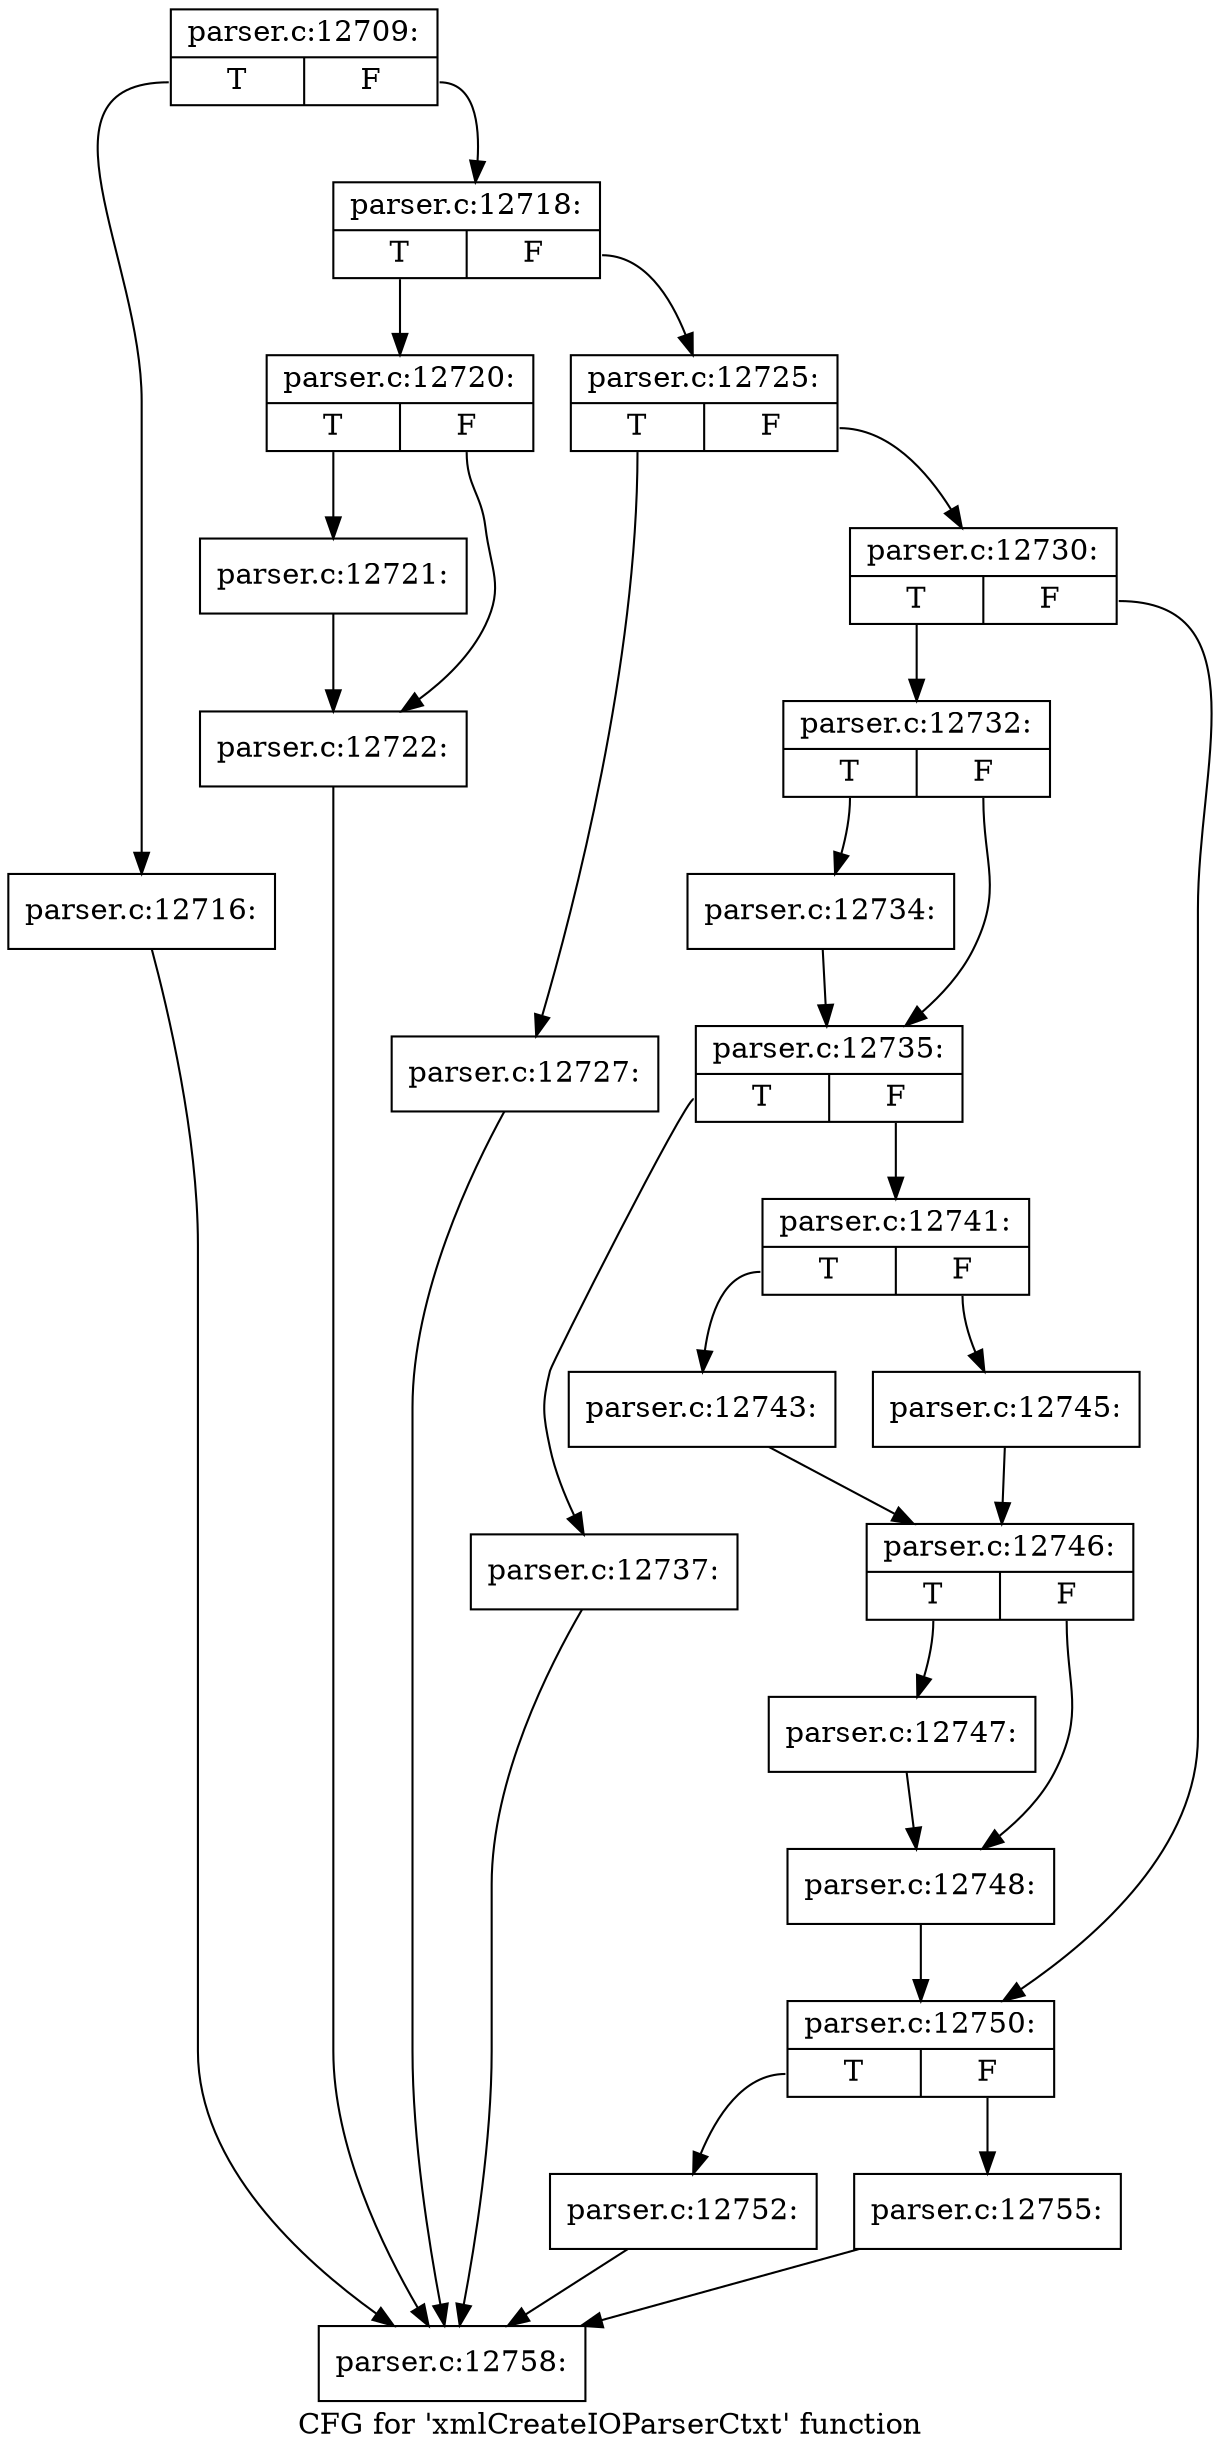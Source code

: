 digraph "CFG for 'xmlCreateIOParserCtxt' function" {
	label="CFG for 'xmlCreateIOParserCtxt' function";

	Node0x5e8d690 [shape=record,label="{parser.c:12709:|{<s0>T|<s1>F}}"];
	Node0x5e8d690:s0 -> Node0x5a5b990;
	Node0x5e8d690:s1 -> Node0x5a5b9e0;
	Node0x5a5b990 [shape=record,label="{parser.c:12716:}"];
	Node0x5a5b990 -> Node0x5e8d640;
	Node0x5a5b9e0 [shape=record,label="{parser.c:12718:|{<s0>T|<s1>F}}"];
	Node0x5a5b9e0:s0 -> Node0x5a5c690;
	Node0x5a5b9e0:s1 -> Node0x5a5c9c0;
	Node0x5a5c690 [shape=record,label="{parser.c:12720:|{<s0>T|<s1>F}}"];
	Node0x5a5c690:s0 -> Node0x5a5c970;
	Node0x5a5c690:s1 -> Node0x5a5cd90;
	Node0x5a5c970 [shape=record,label="{parser.c:12721:}"];
	Node0x5a5c970 -> Node0x5a5cd90;
	Node0x5a5cd90 [shape=record,label="{parser.c:12722:}"];
	Node0x5a5cd90 -> Node0x5e8d640;
	Node0x5a5c9c0 [shape=record,label="{parser.c:12725:|{<s0>T|<s1>F}}"];
	Node0x5a5c9c0:s0 -> Node0x5a5d480;
	Node0x5a5c9c0:s1 -> Node0x5a5d4d0;
	Node0x5a5d480 [shape=record,label="{parser.c:12727:}"];
	Node0x5a5d480 -> Node0x5e8d640;
	Node0x5a5d4d0 [shape=record,label="{parser.c:12730:|{<s0>T|<s1>F}}"];
	Node0x5a5d4d0:s0 -> Node0x5a5dad0;
	Node0x5a5d4d0:s1 -> Node0x5a5db20;
	Node0x5a5dad0 [shape=record,label="{parser.c:12732:|{<s0>T|<s1>F}}"];
	Node0x5a5dad0:s0 -> Node0x5a5de60;
	Node0x5a5dad0:s1 -> Node0x5a5deb0;
	Node0x5a5de60 [shape=record,label="{parser.c:12734:}"];
	Node0x5a5de60 -> Node0x5a5deb0;
	Node0x5a5deb0 [shape=record,label="{parser.c:12735:|{<s0>T|<s1>F}}"];
	Node0x5a5deb0:s0 -> Node0x5a5eb20;
	Node0x5a5deb0:s1 -> Node0x5a5eb70;
	Node0x5a5eb20 [shape=record,label="{parser.c:12737:}"];
	Node0x5a5eb20 -> Node0x5e8d640;
	Node0x5a5eb70 [shape=record,label="{parser.c:12741:|{<s0>T|<s1>F}}"];
	Node0x5a5eb70:s0 -> Node0x5a5f830;
	Node0x5a5eb70:s1 -> Node0x5a5f8d0;
	Node0x5a5f830 [shape=record,label="{parser.c:12743:}"];
	Node0x5a5f830 -> Node0x5a5f880;
	Node0x5a5f8d0 [shape=record,label="{parser.c:12745:}"];
	Node0x5a5f8d0 -> Node0x5a5f880;
	Node0x5a5f880 [shape=record,label="{parser.c:12746:|{<s0>T|<s1>F}}"];
	Node0x5a5f880:s0 -> Node0x5a60020;
	Node0x5a5f880:s1 -> Node0x5e9b950;
	Node0x5a60020 [shape=record,label="{parser.c:12747:}"];
	Node0x5a60020 -> Node0x5e9b950;
	Node0x5e9b950 [shape=record,label="{parser.c:12748:}"];
	Node0x5e9b950 -> Node0x5a5db20;
	Node0x5a5db20 [shape=record,label="{parser.c:12750:|{<s0>T|<s1>F}}"];
	Node0x5a5db20:s0 -> Node0x5e9c620;
	Node0x5a5db20:s1 -> Node0x5e9c950;
	Node0x5e9c620 [shape=record,label="{parser.c:12752:}"];
	Node0x5e9c620 -> Node0x5e8d640;
	Node0x5e9c950 [shape=record,label="{parser.c:12755:}"];
	Node0x5e9c950 -> Node0x5e8d640;
	Node0x5e8d640 [shape=record,label="{parser.c:12758:}"];
}
